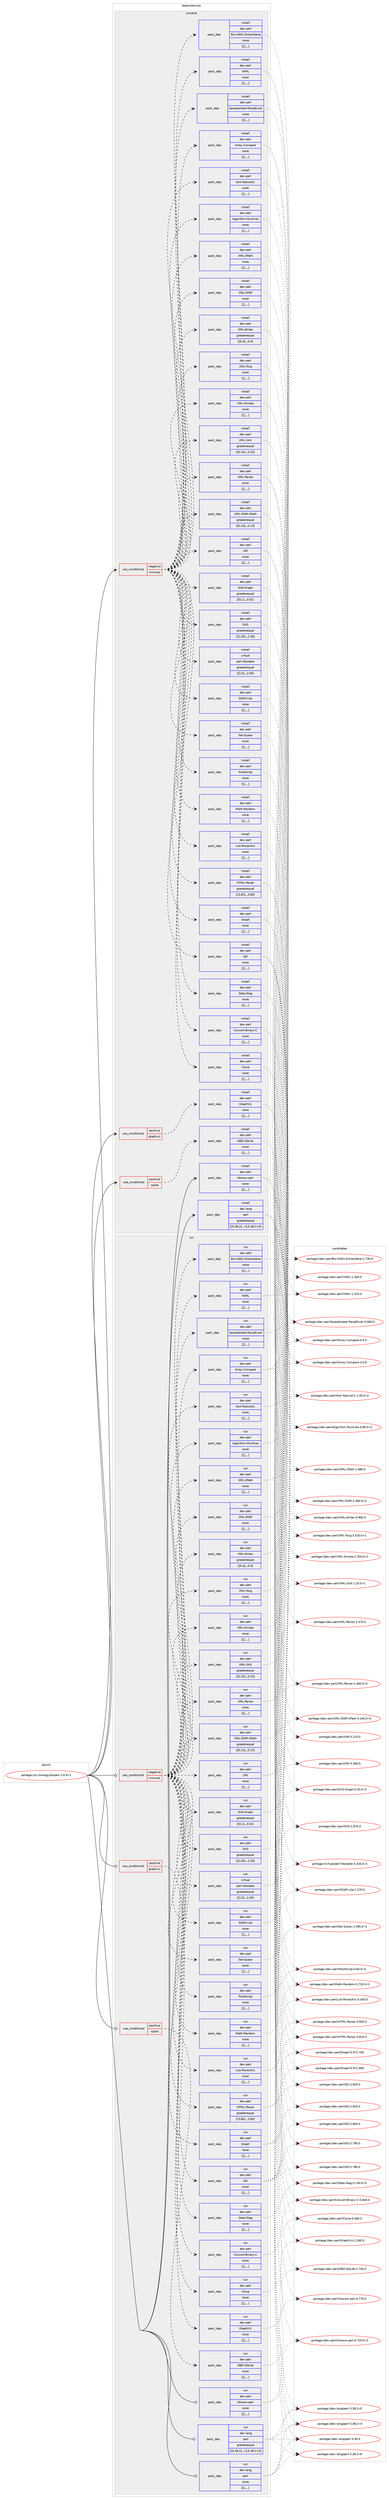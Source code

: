 digraph prolog {

# *************
# Graph options
# *************

newrank=true;
concentrate=true;
compound=true;
graph [rankdir=LR,fontname=Helvetica,fontsize=10,ranksep=1.5];#, ranksep=2.5, nodesep=0.2];
edge  [arrowhead=vee];
node  [fontname=Helvetica,fontsize=10];

# **********
# The ebuild
# **********

subgraph cluster_leftcol {
color=gray;
label=<<i>ebuild</i>>;
id [label="portage://sci-biology/bioperl-1.6.9-r1", color=red, width=4, href="../sci-biology/bioperl-1.6.9-r1.svg"];
}

# ****************
# The dependencies
# ****************

subgraph cluster_midcol {
color=gray;
label=<<i>dependencies</i>>;
subgraph cluster_compile {
fillcolor="#eeeeee";
style=filled;
label=<<i>compile</i>>;
subgraph cond107708 {
dependency408238 [label=<<TABLE BORDER="0" CELLBORDER="1" CELLSPACING="0" CELLPADDING="4"><TR><TD ROWSPAN="3" CELLPADDING="10">use_conditional</TD></TR><TR><TD>negative</TD></TR><TR><TD>minimal</TD></TR></TABLE>>, shape=none, color=red];
subgraph pack297575 {
dependency408239 [label=<<TABLE BORDER="0" CELLBORDER="1" CELLSPACING="0" CELLPADDING="4" WIDTH="220"><TR><TD ROWSPAN="6" CELLPADDING="30">pack_dep</TD></TR><TR><TD WIDTH="110">install</TD></TR><TR><TD>dev-perl</TD></TR><TR><TD>Algorithm-Munkres</TD></TR><TR><TD>none</TD></TR><TR><TD>[[],,,,]</TD></TR></TABLE>>, shape=none, color=blue];
}
dependency408238:e -> dependency408239:w [weight=20,style="dashed",arrowhead="vee"];
subgraph pack297576 {
dependency408240 [label=<<TABLE BORDER="0" CELLBORDER="1" CELLSPACING="0" CELLPADDING="4" WIDTH="220"><TR><TD ROWSPAN="6" CELLPADDING="30">pack_dep</TD></TR><TR><TD WIDTH="110">install</TD></TR><TR><TD>dev-perl</TD></TR><TR><TD>Array-Compare</TD></TR><TR><TD>none</TD></TR><TR><TD>[[],,,,]</TD></TR></TABLE>>, shape=none, color=blue];
}
dependency408238:e -> dependency408240:w [weight=20,style="dashed",arrowhead="vee"];
subgraph pack297577 {
dependency408241 [label=<<TABLE BORDER="0" CELLBORDER="1" CELLSPACING="0" CELLPADDING="4" WIDTH="220"><TR><TD ROWSPAN="6" CELLPADDING="30">pack_dep</TD></TR><TR><TD WIDTH="110">install</TD></TR><TR><TD>dev-perl</TD></TR><TR><TD>YAML</TD></TR><TR><TD>none</TD></TR><TR><TD>[[],,,,]</TD></TR></TABLE>>, shape=none, color=blue];
}
dependency408238:e -> dependency408241:w [weight=20,style="dashed",arrowhead="vee"];
subgraph pack297578 {
dependency408242 [label=<<TABLE BORDER="0" CELLBORDER="1" CELLSPACING="0" CELLPADDING="4" WIDTH="220"><TR><TD ROWSPAN="6" CELLPADDING="30">pack_dep</TD></TR><TR><TD WIDTH="110">install</TD></TR><TR><TD>dev-perl</TD></TR><TR><TD>Bio-ASN1-EntrezGene</TD></TR><TR><TD>none</TD></TR><TR><TD>[[],,,,]</TD></TR></TABLE>>, shape=none, color=blue];
}
dependency408238:e -> dependency408242:w [weight=20,style="dashed",arrowhead="vee"];
subgraph pack297579 {
dependency408243 [label=<<TABLE BORDER="0" CELLBORDER="1" CELLSPACING="0" CELLPADDING="4" WIDTH="220"><TR><TD ROWSPAN="6" CELLPADDING="30">pack_dep</TD></TR><TR><TD WIDTH="110">install</TD></TR><TR><TD>dev-perl</TD></TR><TR><TD>Clone</TD></TR><TR><TD>none</TD></TR><TR><TD>[[],,,,]</TD></TR></TABLE>>, shape=none, color=blue];
}
dependency408238:e -> dependency408243:w [weight=20,style="dashed",arrowhead="vee"];
subgraph pack297580 {
dependency408244 [label=<<TABLE BORDER="0" CELLBORDER="1" CELLSPACING="0" CELLPADDING="4" WIDTH="220"><TR><TD ROWSPAN="6" CELLPADDING="30">pack_dep</TD></TR><TR><TD WIDTH="110">install</TD></TR><TR><TD>dev-perl</TD></TR><TR><TD>Convert-Binary-C</TD></TR><TR><TD>none</TD></TR><TR><TD>[[],,,,]</TD></TR></TABLE>>, shape=none, color=blue];
}
dependency408238:e -> dependency408244:w [weight=20,style="dashed",arrowhead="vee"];
subgraph pack297581 {
dependency408245 [label=<<TABLE BORDER="0" CELLBORDER="1" CELLSPACING="0" CELLPADDING="4" WIDTH="220"><TR><TD ROWSPAN="6" CELLPADDING="30">pack_dep</TD></TR><TR><TD WIDTH="110">install</TD></TR><TR><TD>dev-perl</TD></TR><TR><TD>Data-Stag</TD></TR><TR><TD>none</TD></TR><TR><TD>[[],,,,]</TD></TR></TABLE>>, shape=none, color=blue];
}
dependency408238:e -> dependency408245:w [weight=20,style="dashed",arrowhead="vee"];
subgraph pack297582 {
dependency408246 [label=<<TABLE BORDER="0" CELLBORDER="1" CELLSPACING="0" CELLPADDING="4" WIDTH="220"><TR><TD ROWSPAN="6" CELLPADDING="30">pack_dep</TD></TR><TR><TD WIDTH="110">install</TD></TR><TR><TD>dev-perl</TD></TR><TR><TD>GD</TD></TR><TR><TD>none</TD></TR><TR><TD>[[],,,,]</TD></TR></TABLE>>, shape=none, color=blue];
}
dependency408238:e -> dependency408246:w [weight=20,style="dashed",arrowhead="vee"];
subgraph pack297583 {
dependency408247 [label=<<TABLE BORDER="0" CELLBORDER="1" CELLSPACING="0" CELLPADDING="4" WIDTH="220"><TR><TD ROWSPAN="6" CELLPADDING="30">pack_dep</TD></TR><TR><TD WIDTH="110">install</TD></TR><TR><TD>dev-perl</TD></TR><TR><TD>Graph</TD></TR><TR><TD>none</TD></TR><TR><TD>[[],,,,]</TD></TR></TABLE>>, shape=none, color=blue];
}
dependency408238:e -> dependency408247:w [weight=20,style="dashed",arrowhead="vee"];
subgraph pack297584 {
dependency408248 [label=<<TABLE BORDER="0" CELLBORDER="1" CELLSPACING="0" CELLPADDING="4" WIDTH="220"><TR><TD ROWSPAN="6" CELLPADDING="30">pack_dep</TD></TR><TR><TD WIDTH="110">install</TD></TR><TR><TD>dev-perl</TD></TR><TR><TD>HTML-Parser</TD></TR><TR><TD>greaterequal</TD></TR><TR><TD>[[3,60],,,3.60]</TD></TR></TABLE>>, shape=none, color=blue];
}
dependency408238:e -> dependency408248:w [weight=20,style="dashed",arrowhead="vee"];
subgraph pack297585 {
dependency408249 [label=<<TABLE BORDER="0" CELLBORDER="1" CELLSPACING="0" CELLPADDING="4" WIDTH="220"><TR><TD ROWSPAN="6" CELLPADDING="30">pack_dep</TD></TR><TR><TD WIDTH="110">install</TD></TR><TR><TD>dev-perl</TD></TR><TR><TD>List-MoreUtils</TD></TR><TR><TD>none</TD></TR><TR><TD>[[],,,,]</TD></TR></TABLE>>, shape=none, color=blue];
}
dependency408238:e -> dependency408249:w [weight=20,style="dashed",arrowhead="vee"];
subgraph pack297586 {
dependency408250 [label=<<TABLE BORDER="0" CELLBORDER="1" CELLSPACING="0" CELLPADDING="4" WIDTH="220"><TR><TD ROWSPAN="6" CELLPADDING="30">pack_dep</TD></TR><TR><TD WIDTH="110">install</TD></TR><TR><TD>dev-perl</TD></TR><TR><TD>Math-Random</TD></TR><TR><TD>none</TD></TR><TR><TD>[[],,,,]</TD></TR></TABLE>>, shape=none, color=blue];
}
dependency408238:e -> dependency408250:w [weight=20,style="dashed",arrowhead="vee"];
subgraph pack297587 {
dependency408251 [label=<<TABLE BORDER="0" CELLBORDER="1" CELLSPACING="0" CELLPADDING="4" WIDTH="220"><TR><TD ROWSPAN="6" CELLPADDING="30">pack_dep</TD></TR><TR><TD WIDTH="110">install</TD></TR><TR><TD>dev-perl</TD></TR><TR><TD>PostScript</TD></TR><TR><TD>none</TD></TR><TR><TD>[[],,,,]</TD></TR></TABLE>>, shape=none, color=blue];
}
dependency408238:e -> dependency408251:w [weight=20,style="dashed",arrowhead="vee"];
subgraph pack297588 {
dependency408252 [label=<<TABLE BORDER="0" CELLBORDER="1" CELLSPACING="0" CELLPADDING="4" WIDTH="220"><TR><TD ROWSPAN="6" CELLPADDING="30">pack_dep</TD></TR><TR><TD WIDTH="110">install</TD></TR><TR><TD>dev-perl</TD></TR><TR><TD>Set-Scalar</TD></TR><TR><TD>none</TD></TR><TR><TD>[[],,,,]</TD></TR></TABLE>>, shape=none, color=blue];
}
dependency408238:e -> dependency408252:w [weight=20,style="dashed",arrowhead="vee"];
subgraph pack297589 {
dependency408253 [label=<<TABLE BORDER="0" CELLBORDER="1" CELLSPACING="0" CELLPADDING="4" WIDTH="220"><TR><TD ROWSPAN="6" CELLPADDING="30">pack_dep</TD></TR><TR><TD WIDTH="110">install</TD></TR><TR><TD>dev-perl</TD></TR><TR><TD>SOAP-Lite</TD></TR><TR><TD>none</TD></TR><TR><TD>[[],,,,]</TD></TR></TABLE>>, shape=none, color=blue];
}
dependency408238:e -> dependency408253:w [weight=20,style="dashed",arrowhead="vee"];
subgraph pack297590 {
dependency408254 [label=<<TABLE BORDER="0" CELLBORDER="1" CELLSPACING="0" CELLPADDING="4" WIDTH="220"><TR><TD ROWSPAN="6" CELLPADDING="30">pack_dep</TD></TR><TR><TD WIDTH="110">install</TD></TR><TR><TD>dev-perl</TD></TR><TR><TD>Sort-Naturally</TD></TR><TR><TD>none</TD></TR><TR><TD>[[],,,,]</TD></TR></TABLE>>, shape=none, color=blue];
}
dependency408238:e -> dependency408254:w [weight=20,style="dashed",arrowhead="vee"];
subgraph pack297591 {
dependency408255 [label=<<TABLE BORDER="0" CELLBORDER="1" CELLSPACING="0" CELLPADDING="4" WIDTH="220"><TR><TD ROWSPAN="6" CELLPADDING="30">pack_dep</TD></TR><TR><TD WIDTH="110">install</TD></TR><TR><TD>dev-perl</TD></TR><TR><TD>Spreadsheet-ParseExcel</TD></TR><TR><TD>none</TD></TR><TR><TD>[[],,,,]</TD></TR></TABLE>>, shape=none, color=blue];
}
dependency408238:e -> dependency408255:w [weight=20,style="dashed",arrowhead="vee"];
subgraph pack297592 {
dependency408256 [label=<<TABLE BORDER="0" CELLBORDER="1" CELLSPACING="0" CELLPADDING="4" WIDTH="220"><TR><TD ROWSPAN="6" CELLPADDING="30">pack_dep</TD></TR><TR><TD WIDTH="110">install</TD></TR><TR><TD>virtual</TD></TR><TR><TD>perl-Storable</TD></TR><TR><TD>greaterequal</TD></TR><TR><TD>[[2,5],,,2.05]</TD></TR></TABLE>>, shape=none, color=blue];
}
dependency408238:e -> dependency408256:w [weight=20,style="dashed",arrowhead="vee"];
subgraph pack297593 {
dependency408257 [label=<<TABLE BORDER="0" CELLBORDER="1" CELLSPACING="0" CELLPADDING="4" WIDTH="220"><TR><TD ROWSPAN="6" CELLPADDING="30">pack_dep</TD></TR><TR><TD WIDTH="110">install</TD></TR><TR><TD>dev-perl</TD></TR><TR><TD>SVG</TD></TR><TR><TD>greaterequal</TD></TR><TR><TD>[[2,26],,,2.26]</TD></TR></TABLE>>, shape=none, color=blue];
}
dependency408238:e -> dependency408257:w [weight=20,style="dashed",arrowhead="vee"];
subgraph pack297594 {
dependency408258 [label=<<TABLE BORDER="0" CELLBORDER="1" CELLSPACING="0" CELLPADDING="4" WIDTH="220"><TR><TD ROWSPAN="6" CELLPADDING="30">pack_dep</TD></TR><TR><TD WIDTH="110">install</TD></TR><TR><TD>dev-perl</TD></TR><TR><TD>SVG-Graph</TD></TR><TR><TD>greaterequal</TD></TR><TR><TD>[[0,1],,,0.01]</TD></TR></TABLE>>, shape=none, color=blue];
}
dependency408238:e -> dependency408258:w [weight=20,style="dashed",arrowhead="vee"];
subgraph pack297595 {
dependency408259 [label=<<TABLE BORDER="0" CELLBORDER="1" CELLSPACING="0" CELLPADDING="4" WIDTH="220"><TR><TD ROWSPAN="6" CELLPADDING="30">pack_dep</TD></TR><TR><TD WIDTH="110">install</TD></TR><TR><TD>dev-perl</TD></TR><TR><TD>URI</TD></TR><TR><TD>none</TD></TR><TR><TD>[[],,,,]</TD></TR></TABLE>>, shape=none, color=blue];
}
dependency408238:e -> dependency408259:w [weight=20,style="dashed",arrowhead="vee"];
subgraph pack297596 {
dependency408260 [label=<<TABLE BORDER="0" CELLBORDER="1" CELLSPACING="0" CELLPADDING="4" WIDTH="220"><TR><TD ROWSPAN="6" CELLPADDING="30">pack_dep</TD></TR><TR><TD WIDTH="110">install</TD></TR><TR><TD>dev-perl</TD></TR><TR><TD>XML-DOM-XPath</TD></TR><TR><TD>greaterequal</TD></TR><TR><TD>[[0,13],,,0.13]</TD></TR></TABLE>>, shape=none, color=blue];
}
dependency408238:e -> dependency408260:w [weight=20,style="dashed",arrowhead="vee"];
subgraph pack297597 {
dependency408261 [label=<<TABLE BORDER="0" CELLBORDER="1" CELLSPACING="0" CELLPADDING="4" WIDTH="220"><TR><TD ROWSPAN="6" CELLPADDING="30">pack_dep</TD></TR><TR><TD WIDTH="110">install</TD></TR><TR><TD>dev-perl</TD></TR><TR><TD>XML-Parser</TD></TR><TR><TD>none</TD></TR><TR><TD>[[],,,,]</TD></TR></TABLE>>, shape=none, color=blue];
}
dependency408238:e -> dependency408261:w [weight=20,style="dashed",arrowhead="vee"];
subgraph pack297598 {
dependency408262 [label=<<TABLE BORDER="0" CELLBORDER="1" CELLSPACING="0" CELLPADDING="4" WIDTH="220"><TR><TD ROWSPAN="6" CELLPADDING="30">pack_dep</TD></TR><TR><TD WIDTH="110">install</TD></TR><TR><TD>dev-perl</TD></TR><TR><TD>XML-SAX</TD></TR><TR><TD>greaterequal</TD></TR><TR><TD>[[0,15],,,0.15]</TD></TR></TABLE>>, shape=none, color=blue];
}
dependency408238:e -> dependency408262:w [weight=20,style="dashed",arrowhead="vee"];
subgraph pack297599 {
dependency408263 [label=<<TABLE BORDER="0" CELLBORDER="1" CELLSPACING="0" CELLPADDING="4" WIDTH="220"><TR><TD ROWSPAN="6" CELLPADDING="30">pack_dep</TD></TR><TR><TD WIDTH="110">install</TD></TR><TR><TD>dev-perl</TD></TR><TR><TD>XML-Simple</TD></TR><TR><TD>none</TD></TR><TR><TD>[[],,,,]</TD></TR></TABLE>>, shape=none, color=blue];
}
dependency408238:e -> dependency408263:w [weight=20,style="dashed",arrowhead="vee"];
subgraph pack297600 {
dependency408264 [label=<<TABLE BORDER="0" CELLBORDER="1" CELLSPACING="0" CELLPADDING="4" WIDTH="220"><TR><TD ROWSPAN="6" CELLPADDING="30">pack_dep</TD></TR><TR><TD WIDTH="110">install</TD></TR><TR><TD>dev-perl</TD></TR><TR><TD>XML-Twig</TD></TR><TR><TD>none</TD></TR><TR><TD>[[],,,,]</TD></TR></TABLE>>, shape=none, color=blue];
}
dependency408238:e -> dependency408264:w [weight=20,style="dashed",arrowhead="vee"];
subgraph pack297601 {
dependency408265 [label=<<TABLE BORDER="0" CELLBORDER="1" CELLSPACING="0" CELLPADDING="4" WIDTH="220"><TR><TD ROWSPAN="6" CELLPADDING="30">pack_dep</TD></TR><TR><TD WIDTH="110">install</TD></TR><TR><TD>dev-perl</TD></TR><TR><TD>XML-Writer</TD></TR><TR><TD>greaterequal</TD></TR><TR><TD>[[0,4],,,0.4]</TD></TR></TABLE>>, shape=none, color=blue];
}
dependency408238:e -> dependency408265:w [weight=20,style="dashed",arrowhead="vee"];
subgraph pack297602 {
dependency408266 [label=<<TABLE BORDER="0" CELLBORDER="1" CELLSPACING="0" CELLPADDING="4" WIDTH="220"><TR><TD ROWSPAN="6" CELLPADDING="30">pack_dep</TD></TR><TR><TD WIDTH="110">install</TD></TR><TR><TD>dev-perl</TD></TR><TR><TD>XML-DOM</TD></TR><TR><TD>none</TD></TR><TR><TD>[[],,,,]</TD></TR></TABLE>>, shape=none, color=blue];
}
dependency408238:e -> dependency408266:w [weight=20,style="dashed",arrowhead="vee"];
subgraph pack297603 {
dependency408267 [label=<<TABLE BORDER="0" CELLBORDER="1" CELLSPACING="0" CELLPADDING="4" WIDTH="220"><TR><TD ROWSPAN="6" CELLPADDING="30">pack_dep</TD></TR><TR><TD WIDTH="110">install</TD></TR><TR><TD>dev-perl</TD></TR><TR><TD>XML-XPath</TD></TR><TR><TD>none</TD></TR><TR><TD>[[],,,,]</TD></TR></TABLE>>, shape=none, color=blue];
}
dependency408238:e -> dependency408267:w [weight=20,style="dashed",arrowhead="vee"];
}
id:e -> dependency408238:w [weight=20,style="solid",arrowhead="vee"];
subgraph cond107709 {
dependency408268 [label=<<TABLE BORDER="0" CELLBORDER="1" CELLSPACING="0" CELLPADDING="4"><TR><TD ROWSPAN="3" CELLPADDING="10">use_conditional</TD></TR><TR><TD>positive</TD></TR><TR><TD>graphviz</TD></TR></TABLE>>, shape=none, color=red];
subgraph pack297604 {
dependency408269 [label=<<TABLE BORDER="0" CELLBORDER="1" CELLSPACING="0" CELLPADDING="4" WIDTH="220"><TR><TD ROWSPAN="6" CELLPADDING="30">pack_dep</TD></TR><TR><TD WIDTH="110">install</TD></TR><TR><TD>dev-perl</TD></TR><TR><TD>GraphViz</TD></TR><TR><TD>none</TD></TR><TR><TD>[[],,,,]</TD></TR></TABLE>>, shape=none, color=blue];
}
dependency408268:e -> dependency408269:w [weight=20,style="dashed",arrowhead="vee"];
}
id:e -> dependency408268:w [weight=20,style="solid",arrowhead="vee"];
subgraph cond107710 {
dependency408270 [label=<<TABLE BORDER="0" CELLBORDER="1" CELLSPACING="0" CELLPADDING="4"><TR><TD ROWSPAN="3" CELLPADDING="10">use_conditional</TD></TR><TR><TD>positive</TD></TR><TR><TD>sqlite</TD></TR></TABLE>>, shape=none, color=red];
subgraph pack297605 {
dependency408271 [label=<<TABLE BORDER="0" CELLBORDER="1" CELLSPACING="0" CELLPADDING="4" WIDTH="220"><TR><TD ROWSPAN="6" CELLPADDING="30">pack_dep</TD></TR><TR><TD WIDTH="110">install</TD></TR><TR><TD>dev-perl</TD></TR><TR><TD>DBD-SQLite</TD></TR><TR><TD>none</TD></TR><TR><TD>[[],,,,]</TD></TR></TABLE>>, shape=none, color=blue];
}
dependency408270:e -> dependency408271:w [weight=20,style="dashed",arrowhead="vee"];
}
id:e -> dependency408270:w [weight=20,style="solid",arrowhead="vee"];
subgraph pack297606 {
dependency408272 [label=<<TABLE BORDER="0" CELLBORDER="1" CELLSPACING="0" CELLPADDING="4" WIDTH="220"><TR><TD ROWSPAN="6" CELLPADDING="30">pack_dep</TD></TR><TR><TD WIDTH="110">install</TD></TR><TR><TD>dev-lang</TD></TR><TR><TD>perl</TD></TR><TR><TD>greaterequal</TD></TR><TR><TD>[[5,38,2],,-r3,5.38.2-r3]</TD></TR></TABLE>>, shape=none, color=blue];
}
id:e -> dependency408272:w [weight=20,style="solid",arrowhead="vee"];
subgraph pack297607 {
dependency408273 [label=<<TABLE BORDER="0" CELLBORDER="1" CELLSPACING="0" CELLPADDING="4" WIDTH="220"><TR><TD ROWSPAN="6" CELLPADDING="30">pack_dep</TD></TR><TR><TD WIDTH="110">install</TD></TR><TR><TD>dev-perl</TD></TR><TR><TD>libwww-perl</TD></TR><TR><TD>none</TD></TR><TR><TD>[[],,,,]</TD></TR></TABLE>>, shape=none, color=blue];
}
id:e -> dependency408273:w [weight=20,style="solid",arrowhead="vee"];
}
subgraph cluster_compileandrun {
fillcolor="#eeeeee";
style=filled;
label=<<i>compile and run</i>>;
}
subgraph cluster_run {
fillcolor="#eeeeee";
style=filled;
label=<<i>run</i>>;
subgraph cond107711 {
dependency408274 [label=<<TABLE BORDER="0" CELLBORDER="1" CELLSPACING="0" CELLPADDING="4"><TR><TD ROWSPAN="3" CELLPADDING="10">use_conditional</TD></TR><TR><TD>negative</TD></TR><TR><TD>minimal</TD></TR></TABLE>>, shape=none, color=red];
subgraph pack297608 {
dependency408275 [label=<<TABLE BORDER="0" CELLBORDER="1" CELLSPACING="0" CELLPADDING="4" WIDTH="220"><TR><TD ROWSPAN="6" CELLPADDING="30">pack_dep</TD></TR><TR><TD WIDTH="110">run</TD></TR><TR><TD>dev-perl</TD></TR><TR><TD>Algorithm-Munkres</TD></TR><TR><TD>none</TD></TR><TR><TD>[[],,,,]</TD></TR></TABLE>>, shape=none, color=blue];
}
dependency408274:e -> dependency408275:w [weight=20,style="dashed",arrowhead="vee"];
subgraph pack297609 {
dependency408276 [label=<<TABLE BORDER="0" CELLBORDER="1" CELLSPACING="0" CELLPADDING="4" WIDTH="220"><TR><TD ROWSPAN="6" CELLPADDING="30">pack_dep</TD></TR><TR><TD WIDTH="110">run</TD></TR><TR><TD>dev-perl</TD></TR><TR><TD>Array-Compare</TD></TR><TR><TD>none</TD></TR><TR><TD>[[],,,,]</TD></TR></TABLE>>, shape=none, color=blue];
}
dependency408274:e -> dependency408276:w [weight=20,style="dashed",arrowhead="vee"];
subgraph pack297610 {
dependency408277 [label=<<TABLE BORDER="0" CELLBORDER="1" CELLSPACING="0" CELLPADDING="4" WIDTH="220"><TR><TD ROWSPAN="6" CELLPADDING="30">pack_dep</TD></TR><TR><TD WIDTH="110">run</TD></TR><TR><TD>dev-perl</TD></TR><TR><TD>YAML</TD></TR><TR><TD>none</TD></TR><TR><TD>[[],,,,]</TD></TR></TABLE>>, shape=none, color=blue];
}
dependency408274:e -> dependency408277:w [weight=20,style="dashed",arrowhead="vee"];
subgraph pack297611 {
dependency408278 [label=<<TABLE BORDER="0" CELLBORDER="1" CELLSPACING="0" CELLPADDING="4" WIDTH="220"><TR><TD ROWSPAN="6" CELLPADDING="30">pack_dep</TD></TR><TR><TD WIDTH="110">run</TD></TR><TR><TD>dev-perl</TD></TR><TR><TD>Bio-ASN1-EntrezGene</TD></TR><TR><TD>none</TD></TR><TR><TD>[[],,,,]</TD></TR></TABLE>>, shape=none, color=blue];
}
dependency408274:e -> dependency408278:w [weight=20,style="dashed",arrowhead="vee"];
subgraph pack297612 {
dependency408279 [label=<<TABLE BORDER="0" CELLBORDER="1" CELLSPACING="0" CELLPADDING="4" WIDTH="220"><TR><TD ROWSPAN="6" CELLPADDING="30">pack_dep</TD></TR><TR><TD WIDTH="110">run</TD></TR><TR><TD>dev-perl</TD></TR><TR><TD>Clone</TD></TR><TR><TD>none</TD></TR><TR><TD>[[],,,,]</TD></TR></TABLE>>, shape=none, color=blue];
}
dependency408274:e -> dependency408279:w [weight=20,style="dashed",arrowhead="vee"];
subgraph pack297613 {
dependency408280 [label=<<TABLE BORDER="0" CELLBORDER="1" CELLSPACING="0" CELLPADDING="4" WIDTH="220"><TR><TD ROWSPAN="6" CELLPADDING="30">pack_dep</TD></TR><TR><TD WIDTH="110">run</TD></TR><TR><TD>dev-perl</TD></TR><TR><TD>Convert-Binary-C</TD></TR><TR><TD>none</TD></TR><TR><TD>[[],,,,]</TD></TR></TABLE>>, shape=none, color=blue];
}
dependency408274:e -> dependency408280:w [weight=20,style="dashed",arrowhead="vee"];
subgraph pack297614 {
dependency408281 [label=<<TABLE BORDER="0" CELLBORDER="1" CELLSPACING="0" CELLPADDING="4" WIDTH="220"><TR><TD ROWSPAN="6" CELLPADDING="30">pack_dep</TD></TR><TR><TD WIDTH="110">run</TD></TR><TR><TD>dev-perl</TD></TR><TR><TD>Data-Stag</TD></TR><TR><TD>none</TD></TR><TR><TD>[[],,,,]</TD></TR></TABLE>>, shape=none, color=blue];
}
dependency408274:e -> dependency408281:w [weight=20,style="dashed",arrowhead="vee"];
subgraph pack297615 {
dependency408282 [label=<<TABLE BORDER="0" CELLBORDER="1" CELLSPACING="0" CELLPADDING="4" WIDTH="220"><TR><TD ROWSPAN="6" CELLPADDING="30">pack_dep</TD></TR><TR><TD WIDTH="110">run</TD></TR><TR><TD>dev-perl</TD></TR><TR><TD>GD</TD></TR><TR><TD>none</TD></TR><TR><TD>[[],,,,]</TD></TR></TABLE>>, shape=none, color=blue];
}
dependency408274:e -> dependency408282:w [weight=20,style="dashed",arrowhead="vee"];
subgraph pack297616 {
dependency408283 [label=<<TABLE BORDER="0" CELLBORDER="1" CELLSPACING="0" CELLPADDING="4" WIDTH="220"><TR><TD ROWSPAN="6" CELLPADDING="30">pack_dep</TD></TR><TR><TD WIDTH="110">run</TD></TR><TR><TD>dev-perl</TD></TR><TR><TD>Graph</TD></TR><TR><TD>none</TD></TR><TR><TD>[[],,,,]</TD></TR></TABLE>>, shape=none, color=blue];
}
dependency408274:e -> dependency408283:w [weight=20,style="dashed",arrowhead="vee"];
subgraph pack297617 {
dependency408284 [label=<<TABLE BORDER="0" CELLBORDER="1" CELLSPACING="0" CELLPADDING="4" WIDTH="220"><TR><TD ROWSPAN="6" CELLPADDING="30">pack_dep</TD></TR><TR><TD WIDTH="110">run</TD></TR><TR><TD>dev-perl</TD></TR><TR><TD>HTML-Parser</TD></TR><TR><TD>greaterequal</TD></TR><TR><TD>[[3,60],,,3.60]</TD></TR></TABLE>>, shape=none, color=blue];
}
dependency408274:e -> dependency408284:w [weight=20,style="dashed",arrowhead="vee"];
subgraph pack297618 {
dependency408285 [label=<<TABLE BORDER="0" CELLBORDER="1" CELLSPACING="0" CELLPADDING="4" WIDTH="220"><TR><TD ROWSPAN="6" CELLPADDING="30">pack_dep</TD></TR><TR><TD WIDTH="110">run</TD></TR><TR><TD>dev-perl</TD></TR><TR><TD>List-MoreUtils</TD></TR><TR><TD>none</TD></TR><TR><TD>[[],,,,]</TD></TR></TABLE>>, shape=none, color=blue];
}
dependency408274:e -> dependency408285:w [weight=20,style="dashed",arrowhead="vee"];
subgraph pack297619 {
dependency408286 [label=<<TABLE BORDER="0" CELLBORDER="1" CELLSPACING="0" CELLPADDING="4" WIDTH="220"><TR><TD ROWSPAN="6" CELLPADDING="30">pack_dep</TD></TR><TR><TD WIDTH="110">run</TD></TR><TR><TD>dev-perl</TD></TR><TR><TD>Math-Random</TD></TR><TR><TD>none</TD></TR><TR><TD>[[],,,,]</TD></TR></TABLE>>, shape=none, color=blue];
}
dependency408274:e -> dependency408286:w [weight=20,style="dashed",arrowhead="vee"];
subgraph pack297620 {
dependency408287 [label=<<TABLE BORDER="0" CELLBORDER="1" CELLSPACING="0" CELLPADDING="4" WIDTH="220"><TR><TD ROWSPAN="6" CELLPADDING="30">pack_dep</TD></TR><TR><TD WIDTH="110">run</TD></TR><TR><TD>dev-perl</TD></TR><TR><TD>PostScript</TD></TR><TR><TD>none</TD></TR><TR><TD>[[],,,,]</TD></TR></TABLE>>, shape=none, color=blue];
}
dependency408274:e -> dependency408287:w [weight=20,style="dashed",arrowhead="vee"];
subgraph pack297621 {
dependency408288 [label=<<TABLE BORDER="0" CELLBORDER="1" CELLSPACING="0" CELLPADDING="4" WIDTH="220"><TR><TD ROWSPAN="6" CELLPADDING="30">pack_dep</TD></TR><TR><TD WIDTH="110">run</TD></TR><TR><TD>dev-perl</TD></TR><TR><TD>Set-Scalar</TD></TR><TR><TD>none</TD></TR><TR><TD>[[],,,,]</TD></TR></TABLE>>, shape=none, color=blue];
}
dependency408274:e -> dependency408288:w [weight=20,style="dashed",arrowhead="vee"];
subgraph pack297622 {
dependency408289 [label=<<TABLE BORDER="0" CELLBORDER="1" CELLSPACING="0" CELLPADDING="4" WIDTH="220"><TR><TD ROWSPAN="6" CELLPADDING="30">pack_dep</TD></TR><TR><TD WIDTH="110">run</TD></TR><TR><TD>dev-perl</TD></TR><TR><TD>SOAP-Lite</TD></TR><TR><TD>none</TD></TR><TR><TD>[[],,,,]</TD></TR></TABLE>>, shape=none, color=blue];
}
dependency408274:e -> dependency408289:w [weight=20,style="dashed",arrowhead="vee"];
subgraph pack297623 {
dependency408290 [label=<<TABLE BORDER="0" CELLBORDER="1" CELLSPACING="0" CELLPADDING="4" WIDTH="220"><TR><TD ROWSPAN="6" CELLPADDING="30">pack_dep</TD></TR><TR><TD WIDTH="110">run</TD></TR><TR><TD>dev-perl</TD></TR><TR><TD>Sort-Naturally</TD></TR><TR><TD>none</TD></TR><TR><TD>[[],,,,]</TD></TR></TABLE>>, shape=none, color=blue];
}
dependency408274:e -> dependency408290:w [weight=20,style="dashed",arrowhead="vee"];
subgraph pack297624 {
dependency408291 [label=<<TABLE BORDER="0" CELLBORDER="1" CELLSPACING="0" CELLPADDING="4" WIDTH="220"><TR><TD ROWSPAN="6" CELLPADDING="30">pack_dep</TD></TR><TR><TD WIDTH="110">run</TD></TR><TR><TD>dev-perl</TD></TR><TR><TD>Spreadsheet-ParseExcel</TD></TR><TR><TD>none</TD></TR><TR><TD>[[],,,,]</TD></TR></TABLE>>, shape=none, color=blue];
}
dependency408274:e -> dependency408291:w [weight=20,style="dashed",arrowhead="vee"];
subgraph pack297625 {
dependency408292 [label=<<TABLE BORDER="0" CELLBORDER="1" CELLSPACING="0" CELLPADDING="4" WIDTH="220"><TR><TD ROWSPAN="6" CELLPADDING="30">pack_dep</TD></TR><TR><TD WIDTH="110">run</TD></TR><TR><TD>virtual</TD></TR><TR><TD>perl-Storable</TD></TR><TR><TD>greaterequal</TD></TR><TR><TD>[[2,5],,,2.05]</TD></TR></TABLE>>, shape=none, color=blue];
}
dependency408274:e -> dependency408292:w [weight=20,style="dashed",arrowhead="vee"];
subgraph pack297626 {
dependency408293 [label=<<TABLE BORDER="0" CELLBORDER="1" CELLSPACING="0" CELLPADDING="4" WIDTH="220"><TR><TD ROWSPAN="6" CELLPADDING="30">pack_dep</TD></TR><TR><TD WIDTH="110">run</TD></TR><TR><TD>dev-perl</TD></TR><TR><TD>SVG</TD></TR><TR><TD>greaterequal</TD></TR><TR><TD>[[2,26],,,2.26]</TD></TR></TABLE>>, shape=none, color=blue];
}
dependency408274:e -> dependency408293:w [weight=20,style="dashed",arrowhead="vee"];
subgraph pack297627 {
dependency408294 [label=<<TABLE BORDER="0" CELLBORDER="1" CELLSPACING="0" CELLPADDING="4" WIDTH="220"><TR><TD ROWSPAN="6" CELLPADDING="30">pack_dep</TD></TR><TR><TD WIDTH="110">run</TD></TR><TR><TD>dev-perl</TD></TR><TR><TD>SVG-Graph</TD></TR><TR><TD>greaterequal</TD></TR><TR><TD>[[0,1],,,0.01]</TD></TR></TABLE>>, shape=none, color=blue];
}
dependency408274:e -> dependency408294:w [weight=20,style="dashed",arrowhead="vee"];
subgraph pack297628 {
dependency408295 [label=<<TABLE BORDER="0" CELLBORDER="1" CELLSPACING="0" CELLPADDING="4" WIDTH="220"><TR><TD ROWSPAN="6" CELLPADDING="30">pack_dep</TD></TR><TR><TD WIDTH="110">run</TD></TR><TR><TD>dev-perl</TD></TR><TR><TD>URI</TD></TR><TR><TD>none</TD></TR><TR><TD>[[],,,,]</TD></TR></TABLE>>, shape=none, color=blue];
}
dependency408274:e -> dependency408295:w [weight=20,style="dashed",arrowhead="vee"];
subgraph pack297629 {
dependency408296 [label=<<TABLE BORDER="0" CELLBORDER="1" CELLSPACING="0" CELLPADDING="4" WIDTH="220"><TR><TD ROWSPAN="6" CELLPADDING="30">pack_dep</TD></TR><TR><TD WIDTH="110">run</TD></TR><TR><TD>dev-perl</TD></TR><TR><TD>XML-DOM-XPath</TD></TR><TR><TD>greaterequal</TD></TR><TR><TD>[[0,13],,,0.13]</TD></TR></TABLE>>, shape=none, color=blue];
}
dependency408274:e -> dependency408296:w [weight=20,style="dashed",arrowhead="vee"];
subgraph pack297630 {
dependency408297 [label=<<TABLE BORDER="0" CELLBORDER="1" CELLSPACING="0" CELLPADDING="4" WIDTH="220"><TR><TD ROWSPAN="6" CELLPADDING="30">pack_dep</TD></TR><TR><TD WIDTH="110">run</TD></TR><TR><TD>dev-perl</TD></TR><TR><TD>XML-Parser</TD></TR><TR><TD>none</TD></TR><TR><TD>[[],,,,]</TD></TR></TABLE>>, shape=none, color=blue];
}
dependency408274:e -> dependency408297:w [weight=20,style="dashed",arrowhead="vee"];
subgraph pack297631 {
dependency408298 [label=<<TABLE BORDER="0" CELLBORDER="1" CELLSPACING="0" CELLPADDING="4" WIDTH="220"><TR><TD ROWSPAN="6" CELLPADDING="30">pack_dep</TD></TR><TR><TD WIDTH="110">run</TD></TR><TR><TD>dev-perl</TD></TR><TR><TD>XML-SAX</TD></TR><TR><TD>greaterequal</TD></TR><TR><TD>[[0,15],,,0.15]</TD></TR></TABLE>>, shape=none, color=blue];
}
dependency408274:e -> dependency408298:w [weight=20,style="dashed",arrowhead="vee"];
subgraph pack297632 {
dependency408299 [label=<<TABLE BORDER="0" CELLBORDER="1" CELLSPACING="0" CELLPADDING="4" WIDTH="220"><TR><TD ROWSPAN="6" CELLPADDING="30">pack_dep</TD></TR><TR><TD WIDTH="110">run</TD></TR><TR><TD>dev-perl</TD></TR><TR><TD>XML-Simple</TD></TR><TR><TD>none</TD></TR><TR><TD>[[],,,,]</TD></TR></TABLE>>, shape=none, color=blue];
}
dependency408274:e -> dependency408299:w [weight=20,style="dashed",arrowhead="vee"];
subgraph pack297633 {
dependency408300 [label=<<TABLE BORDER="0" CELLBORDER="1" CELLSPACING="0" CELLPADDING="4" WIDTH="220"><TR><TD ROWSPAN="6" CELLPADDING="30">pack_dep</TD></TR><TR><TD WIDTH="110">run</TD></TR><TR><TD>dev-perl</TD></TR><TR><TD>XML-Twig</TD></TR><TR><TD>none</TD></TR><TR><TD>[[],,,,]</TD></TR></TABLE>>, shape=none, color=blue];
}
dependency408274:e -> dependency408300:w [weight=20,style="dashed",arrowhead="vee"];
subgraph pack297634 {
dependency408301 [label=<<TABLE BORDER="0" CELLBORDER="1" CELLSPACING="0" CELLPADDING="4" WIDTH="220"><TR><TD ROWSPAN="6" CELLPADDING="30">pack_dep</TD></TR><TR><TD WIDTH="110">run</TD></TR><TR><TD>dev-perl</TD></TR><TR><TD>XML-Writer</TD></TR><TR><TD>greaterequal</TD></TR><TR><TD>[[0,4],,,0.4]</TD></TR></TABLE>>, shape=none, color=blue];
}
dependency408274:e -> dependency408301:w [weight=20,style="dashed",arrowhead="vee"];
subgraph pack297635 {
dependency408302 [label=<<TABLE BORDER="0" CELLBORDER="1" CELLSPACING="0" CELLPADDING="4" WIDTH="220"><TR><TD ROWSPAN="6" CELLPADDING="30">pack_dep</TD></TR><TR><TD WIDTH="110">run</TD></TR><TR><TD>dev-perl</TD></TR><TR><TD>XML-DOM</TD></TR><TR><TD>none</TD></TR><TR><TD>[[],,,,]</TD></TR></TABLE>>, shape=none, color=blue];
}
dependency408274:e -> dependency408302:w [weight=20,style="dashed",arrowhead="vee"];
subgraph pack297636 {
dependency408303 [label=<<TABLE BORDER="0" CELLBORDER="1" CELLSPACING="0" CELLPADDING="4" WIDTH="220"><TR><TD ROWSPAN="6" CELLPADDING="30">pack_dep</TD></TR><TR><TD WIDTH="110">run</TD></TR><TR><TD>dev-perl</TD></TR><TR><TD>XML-XPath</TD></TR><TR><TD>none</TD></TR><TR><TD>[[],,,,]</TD></TR></TABLE>>, shape=none, color=blue];
}
dependency408274:e -> dependency408303:w [weight=20,style="dashed",arrowhead="vee"];
}
id:e -> dependency408274:w [weight=20,style="solid",arrowhead="odot"];
subgraph cond107712 {
dependency408304 [label=<<TABLE BORDER="0" CELLBORDER="1" CELLSPACING="0" CELLPADDING="4"><TR><TD ROWSPAN="3" CELLPADDING="10">use_conditional</TD></TR><TR><TD>positive</TD></TR><TR><TD>graphviz</TD></TR></TABLE>>, shape=none, color=red];
subgraph pack297637 {
dependency408305 [label=<<TABLE BORDER="0" CELLBORDER="1" CELLSPACING="0" CELLPADDING="4" WIDTH="220"><TR><TD ROWSPAN="6" CELLPADDING="30">pack_dep</TD></TR><TR><TD WIDTH="110">run</TD></TR><TR><TD>dev-perl</TD></TR><TR><TD>GraphViz</TD></TR><TR><TD>none</TD></TR><TR><TD>[[],,,,]</TD></TR></TABLE>>, shape=none, color=blue];
}
dependency408304:e -> dependency408305:w [weight=20,style="dashed",arrowhead="vee"];
}
id:e -> dependency408304:w [weight=20,style="solid",arrowhead="odot"];
subgraph cond107713 {
dependency408306 [label=<<TABLE BORDER="0" CELLBORDER="1" CELLSPACING="0" CELLPADDING="4"><TR><TD ROWSPAN="3" CELLPADDING="10">use_conditional</TD></TR><TR><TD>positive</TD></TR><TR><TD>sqlite</TD></TR></TABLE>>, shape=none, color=red];
subgraph pack297638 {
dependency408307 [label=<<TABLE BORDER="0" CELLBORDER="1" CELLSPACING="0" CELLPADDING="4" WIDTH="220"><TR><TD ROWSPAN="6" CELLPADDING="30">pack_dep</TD></TR><TR><TD WIDTH="110">run</TD></TR><TR><TD>dev-perl</TD></TR><TR><TD>DBD-SQLite</TD></TR><TR><TD>none</TD></TR><TR><TD>[[],,,,]</TD></TR></TABLE>>, shape=none, color=blue];
}
dependency408306:e -> dependency408307:w [weight=20,style="dashed",arrowhead="vee"];
}
id:e -> dependency408306:w [weight=20,style="solid",arrowhead="odot"];
subgraph pack297639 {
dependency408308 [label=<<TABLE BORDER="0" CELLBORDER="1" CELLSPACING="0" CELLPADDING="4" WIDTH="220"><TR><TD ROWSPAN="6" CELLPADDING="30">pack_dep</TD></TR><TR><TD WIDTH="110">run</TD></TR><TR><TD>dev-lang</TD></TR><TR><TD>perl</TD></TR><TR><TD>greaterequal</TD></TR><TR><TD>[[5,38,2],,-r3,5.38.2-r3]</TD></TR></TABLE>>, shape=none, color=blue];
}
id:e -> dependency408308:w [weight=20,style="solid",arrowhead="odot"];
subgraph pack297640 {
dependency408309 [label=<<TABLE BORDER="0" CELLBORDER="1" CELLSPACING="0" CELLPADDING="4" WIDTH="220"><TR><TD ROWSPAN="6" CELLPADDING="30">pack_dep</TD></TR><TR><TD WIDTH="110">run</TD></TR><TR><TD>dev-lang</TD></TR><TR><TD>perl</TD></TR><TR><TD>none</TD></TR><TR><TD>[[],,,,]</TD></TR></TABLE>>, shape=none, color=blue];
}
id:e -> dependency408309:w [weight=20,style="solid",arrowhead="odot"];
subgraph pack297641 {
dependency408310 [label=<<TABLE BORDER="0" CELLBORDER="1" CELLSPACING="0" CELLPADDING="4" WIDTH="220"><TR><TD ROWSPAN="6" CELLPADDING="30">pack_dep</TD></TR><TR><TD WIDTH="110">run</TD></TR><TR><TD>dev-perl</TD></TR><TR><TD>libwww-perl</TD></TR><TR><TD>none</TD></TR><TR><TD>[[],,,,]</TD></TR></TABLE>>, shape=none, color=blue];
}
id:e -> dependency408310:w [weight=20,style="solid",arrowhead="odot"];
}
}

# **************
# The candidates
# **************

subgraph cluster_choices {
rank=same;
color=gray;
label=<<i>candidates</i>>;

subgraph choice297575 {
color=black;
nodesep=1;
choice1001011184511210111410847651081031111141051161041094577117110107114101115454846564846484511450 [label="portage://dev-perl/Algorithm-Munkres-0.80.0-r2", color=red, width=4,href="../dev-perl/Algorithm-Munkres-0.80.0-r2.svg"];
dependency408239:e -> choice1001011184511210111410847651081031111141051161041094577117110107114101115454846564846484511450:w [style=dotted,weight="100"];
}
subgraph choice297576 {
color=black;
nodesep=1;
choice10010111845112101114108476511411497121456711110911297114101455246484648 [label="portage://dev-perl/Array-Compare-4.0.0", color=red, width=4,href="../dev-perl/Array-Compare-4.0.0.svg"];
choice10010111845112101114108476511411497121456711110911297114101455146484656 [label="portage://dev-perl/Array-Compare-3.0.8", color=red, width=4,href="../dev-perl/Array-Compare-3.0.8.svg"];
dependency408240:e -> choice10010111845112101114108476511411497121456711110911297114101455246484648:w [style=dotted,weight="100"];
dependency408240:e -> choice10010111845112101114108476511411497121456711110911297114101455146484656:w [style=dotted,weight="100"];
}
subgraph choice297577 {
color=black;
nodesep=1;
choice1001011184511210111410847896577764549465149484648 [label="portage://dev-perl/YAML-1.310.0", color=red, width=4,href="../dev-perl/YAML-1.310.0.svg"];
choice1001011184511210111410847896577764549465148484648 [label="portage://dev-perl/YAML-1.300.0", color=red, width=4,href="../dev-perl/YAML-1.300.0.svg"];
dependency408241:e -> choice1001011184511210111410847896577764549465149484648:w [style=dotted,weight="100"];
dependency408241:e -> choice1001011184511210111410847896577764549465148484648:w [style=dotted,weight="100"];
}
subgraph choice297578 {
color=black;
nodesep=1;
choice10010111845112101114108476610511145658378494569110116114101122711011101014549465551484648 [label="portage://dev-perl/Bio-ASN1-EntrezGene-1.730.0", color=red, width=4,href="../dev-perl/Bio-ASN1-EntrezGene-1.730.0.svg"];
dependency408242:e -> choice10010111845112101114108476610511145658378494569110116114101122711011101014549465551484648:w [style=dotted,weight="100"];
}
subgraph choice297579 {
color=black;
nodesep=1;
choice1001011184511210111410847671081111101014548465254484648 [label="portage://dev-perl/Clone-0.460.0", color=red, width=4,href="../dev-perl/Clone-0.460.0.svg"];
dependency408243:e -> choice1001011184511210111410847671081111101014548465254484648:w [style=dotted,weight="100"];
}
subgraph choice297580 {
color=black;
nodesep=1;
choice10010111845112101114108476711111011810111411645661051109711412145674548465652484648 [label="portage://dev-perl/Convert-Binary-C-0.840.0", color=red, width=4,href="../dev-perl/Convert-Binary-C-0.840.0.svg"];
dependency408244:e -> choice10010111845112101114108476711111011810111411645661051109711412145674548465652484648:w [style=dotted,weight="100"];
}
subgraph choice297581 {
color=black;
nodesep=1;
choice100101118451121011141084768971169745831169710345484649524846484511450 [label="portage://dev-perl/Data-Stag-0.140.0-r2", color=red, width=4,href="../dev-perl/Data-Stag-0.140.0-r2.svg"];
dependency408245:e -> choice100101118451121011141084768971169745831169710345484649524846484511450:w [style=dotted,weight="100"];
}
subgraph choice297582 {
color=black;
nodesep=1;
choice100101118451121011141084771684550465651484648 [label="portage://dev-perl/GD-2.830.0", color=red, width=4,href="../dev-perl/GD-2.830.0.svg"];
choice100101118451121011141084771684550465650484648 [label="portage://dev-perl/GD-2.820.0", color=red, width=4,href="../dev-perl/GD-2.820.0.svg"];
choice100101118451121011141084771684550465648484648 [label="portage://dev-perl/GD-2.800.0", color=red, width=4,href="../dev-perl/GD-2.800.0.svg"];
choice100101118451121011141084771684550465557484648 [label="portage://dev-perl/GD-2.790.0", color=red, width=4,href="../dev-perl/GD-2.790.0.svg"];
choice100101118451121011141084771684550465556484648 [label="portage://dev-perl/GD-2.780.0", color=red, width=4,href="../dev-perl/GD-2.780.0.svg"];
dependency408246:e -> choice100101118451121011141084771684550465651484648:w [style=dotted,weight="100"];
dependency408246:e -> choice100101118451121011141084771684550465650484648:w [style=dotted,weight="100"];
dependency408246:e -> choice100101118451121011141084771684550465648484648:w [style=dotted,weight="100"];
dependency408246:e -> choice100101118451121011141084771684550465557484648:w [style=dotted,weight="100"];
dependency408246:e -> choice100101118451121011141084771684550465556484648:w [style=dotted,weight="100"];
}
subgraph choice297583 {
color=black;
nodesep=1;
choice1001011184511210111410847711149711210445484657555046574848 [label="portage://dev-perl/Graph-0.972.900", color=red, width=4,href="../dev-perl/Graph-0.972.900.svg"];
choice1001011184511210111410847711149711210445484657555046554848 [label="portage://dev-perl/Graph-0.972.700", color=red, width=4,href="../dev-perl/Graph-0.972.700.svg"];
dependency408247:e -> choice1001011184511210111410847711149711210445484657555046574848:w [style=dotted,weight="100"];
dependency408247:e -> choice1001011184511210111410847711149711210445484657555046554848:w [style=dotted,weight="100"];
}
subgraph choice297584 {
color=black;
nodesep=1;
choice1001011184511210111410847728477764580971141151011144551465650484648 [label="portage://dev-perl/HTML-Parser-3.820.0", color=red, width=4,href="../dev-perl/HTML-Parser-3.820.0.svg"];
choice1001011184511210111410847728477764580971141151011144551465649484648 [label="portage://dev-perl/HTML-Parser-3.810.0", color=red, width=4,href="../dev-perl/HTML-Parser-3.810.0.svg"];
dependency408248:e -> choice1001011184511210111410847728477764580971141151011144551465650484648:w [style=dotted,weight="100"];
dependency408248:e -> choice1001011184511210111410847728477764580971141151011144551465649484648:w [style=dotted,weight="100"];
}
subgraph choice297585 {
color=black;
nodesep=1;
choice1001011184511210111410847761051151164577111114101851161051081154548465251484648 [label="portage://dev-perl/List-MoreUtils-0.430.0", color=red, width=4,href="../dev-perl/List-MoreUtils-0.430.0.svg"];
dependency408249:e -> choice1001011184511210111410847761051151164577111114101851161051081154548465251484648:w [style=dotted,weight="100"];
}
subgraph choice297586 {
color=black;
nodesep=1;
choice1001011184511210111410847779711610445829711010011110945484655504846484511449 [label="portage://dev-perl/Math-Random-0.720.0-r1", color=red, width=4,href="../dev-perl/Math-Random-0.720.0-r1.svg"];
dependency408250:e -> choice1001011184511210111410847779711610445829711010011110945484655504846484511449:w [style=dotted,weight="100"];
}
subgraph choice297587 {
color=black;
nodesep=1;
choice1001011184511210111410847801111151168399114105112116454846544846484511450 [label="portage://dev-perl/PostScript-0.60.0-r2", color=red, width=4,href="../dev-perl/PostScript-0.60.0-r2.svg"];
dependency408251:e -> choice1001011184511210111410847801111151168399114105112116454846544846484511450:w [style=dotted,weight="100"];
}
subgraph choice297588 {
color=black;
nodesep=1;
choice100101118451121011141084783101116458399971089711445494650574846484511449 [label="portage://dev-perl/Set-Scalar-1.290.0-r1", color=red, width=4,href="../dev-perl/Set-Scalar-1.290.0-r1.svg"];
dependency408252:e -> choice100101118451121011141084783101116458399971089711445494650574846484511449:w [style=dotted,weight="100"];
}
subgraph choice297589 {
color=black;
nodesep=1;
choice10010111845112101114108478379658045761051161014549465055484648 [label="portage://dev-perl/SOAP-Lite-1.270.0", color=red, width=4,href="../dev-perl/SOAP-Lite-1.270.0.svg"];
dependency408253:e -> choice10010111845112101114108478379658045761051161014549465055484648:w [style=dotted,weight="100"];
}
subgraph choice297590 {
color=black;
nodesep=1;
choice10010111845112101114108478311111411645789711611711497108108121454946514846484511450 [label="portage://dev-perl/Sort-Naturally-1.30.0-r2", color=red, width=4,href="../dev-perl/Sort-Naturally-1.30.0-r2.svg"];
dependency408254:e -> choice10010111845112101114108478311111411645789711611711497108108121454946514846484511450:w [style=dotted,weight="100"];
}
subgraph choice297591 {
color=black;
nodesep=1;
choice1001011184511210111410847831121141019710011510410110111645809711411510169120991011084548465454484648 [label="portage://dev-perl/Spreadsheet-ParseExcel-0.660.0", color=red, width=4,href="../dev-perl/Spreadsheet-ParseExcel-0.660.0.svg"];
dependency408255:e -> choice1001011184511210111410847831121141019710011510410110111645809711411510169120991011084548465454484648:w [style=dotted,weight="100"];
}
subgraph choice297592 {
color=black;
nodesep=1;
choice11810511411611797108471121011141084583116111114979810810145514651504846484511449 [label="portage://virtual/perl-Storable-3.320.0-r1", color=red, width=4,href="../virtual/perl-Storable-3.320.0-r1.svg"];
dependency408256:e -> choice11810511411611797108471121011141084583116111114979810810145514651504846484511449:w [style=dotted,weight="100"];
}
subgraph choice297593 {
color=black;
nodesep=1;
choice10010111845112101114108478386714550465655484648 [label="portage://dev-perl/SVG-2.870.0", color=red, width=4,href="../dev-perl/SVG-2.870.0.svg"];
dependency408257:e -> choice10010111845112101114108478386714550465655484648:w [style=dotted,weight="100"];
}
subgraph choice297594 {
color=black;
nodesep=1;
choice1001011184511210111410847838671457111497112104454846504846484511450 [label="portage://dev-perl/SVG-Graph-0.20.0-r2", color=red, width=4,href="../dev-perl/SVG-Graph-0.20.0-r2.svg"];
dependency408258:e -> choice1001011184511210111410847838671457111497112104454846504846484511450:w [style=dotted,weight="100"];
}
subgraph choice297595 {
color=black;
nodesep=1;
choice10010111845112101114108478582734553465056484648 [label="portage://dev-perl/URI-5.280.0", color=red, width=4,href="../dev-perl/URI-5.280.0.svg"];
choice10010111845112101114108478582734553465049484648 [label="portage://dev-perl/URI-5.210.0", color=red, width=4,href="../dev-perl/URI-5.210.0.svg"];
dependency408259:e -> choice10010111845112101114108478582734553465056484648:w [style=dotted,weight="100"];
dependency408259:e -> choice10010111845112101114108478582734553465049484648:w [style=dotted,weight="100"];
}
subgraph choice297596 {
color=black;
nodesep=1;
choice1001011184511210111410847887776456879774588809711610445484649524846484511451 [label="portage://dev-perl/XML-DOM-XPath-0.140.0-r3", color=red, width=4,href="../dev-perl/XML-DOM-XPath-0.140.0-r3.svg"];
dependency408260:e -> choice1001011184511210111410847887776456879774588809711610445484649524846484511451:w [style=dotted,weight="100"];
}
subgraph choice297597 {
color=black;
nodesep=1;
choice10010111845112101114108478877764580971141151011144550465255484648 [label="portage://dev-perl/XML-Parser-2.470.0", color=red, width=4,href="../dev-perl/XML-Parser-2.470.0.svg"];
choice100101118451121011141084788777645809711411510111445504652544846484511450 [label="portage://dev-perl/XML-Parser-2.460.0-r2", color=red, width=4,href="../dev-perl/XML-Parser-2.460.0-r2.svg"];
dependency408261:e -> choice10010111845112101114108478877764580971141151011144550465255484648:w [style=dotted,weight="100"];
dependency408261:e -> choice100101118451121011141084788777645809711411510111445504652544846484511450:w [style=dotted,weight="100"];
}
subgraph choice297598 {
color=black;
nodesep=1;
choice100101118451121011141084788777645836588454946504846484511449 [label="portage://dev-perl/XML-SAX-1.20.0-r1", color=red, width=4,href="../dev-perl/XML-SAX-1.20.0-r1.svg"];
dependency408262:e -> choice100101118451121011141084788777645836588454946504846484511449:w [style=dotted,weight="100"];
}
subgraph choice297599 {
color=black;
nodesep=1;
choice1001011184511210111410847887776458310510911210810145504650534846484511449 [label="portage://dev-perl/XML-Simple-2.250.0-r1", color=red, width=4,href="../dev-perl/XML-Simple-2.250.0-r1.svg"];
dependency408263:e -> choice1001011184511210111410847887776458310510911210810145504650534846484511449:w [style=dotted,weight="100"];
}
subgraph choice297600 {
color=black;
nodesep=1;
choice1001011184511210111410847887776458411910510345514653504846484511449 [label="portage://dev-perl/XML-Twig-3.520.0-r1", color=red, width=4,href="../dev-perl/XML-Twig-3.520.0-r1.svg"];
dependency408264:e -> choice1001011184511210111410847887776458411910510345514653504846484511449:w [style=dotted,weight="100"];
}
subgraph choice297601 {
color=black;
nodesep=1;
choice100101118451121011141084788777645871141051161011144548465748484648 [label="portage://dev-perl/XML-Writer-0.900.0", color=red, width=4,href="../dev-perl/XML-Writer-0.900.0.svg"];
dependency408265:e -> choice100101118451121011141084788777645871141051161011144548465748484648:w [style=dotted,weight="100"];
}
subgraph choice297602 {
color=black;
nodesep=1;
choice10010111845112101114108478877764568797745494652544846484511450 [label="portage://dev-perl/XML-DOM-1.460.0-r2", color=red, width=4,href="../dev-perl/XML-DOM-1.460.0-r2.svg"];
dependency408266:e -> choice10010111845112101114108478877764568797745494652544846484511450:w [style=dotted,weight="100"];
}
subgraph choice297603 {
color=black;
nodesep=1;
choice1001011184511210111410847887776458880971161044549465256484648 [label="portage://dev-perl/XML-XPath-1.480.0", color=red, width=4,href="../dev-perl/XML-XPath-1.480.0.svg"];
dependency408267:e -> choice1001011184511210111410847887776458880971161044549465256484648:w [style=dotted,weight="100"];
}
subgraph choice297604 {
color=black;
nodesep=1;
choice10010111845112101114108477111497112104861051224550465054484648 [label="portage://dev-perl/GraphViz-2.260.0", color=red, width=4,href="../dev-perl/GraphViz-2.260.0.svg"];
dependency408269:e -> choice10010111845112101114108477111497112104861051224550465054484648:w [style=dotted,weight="100"];
}
subgraph choice297605 {
color=black;
nodesep=1;
choice1001011184511210111410847686668458381761051161014549465552484648 [label="portage://dev-perl/DBD-SQLite-1.740.0", color=red, width=4,href="../dev-perl/DBD-SQLite-1.740.0.svg"];
dependency408271:e -> choice1001011184511210111410847686668458381761051161014549465552484648:w [style=dotted,weight="100"];
}
subgraph choice297606 {
color=black;
nodesep=1;
choice10010111845108971101034711210111410845534652484648 [label="portage://dev-lang/perl-5.40.0", color=red, width=4,href="../dev-lang/perl-5.40.0.svg"];
choice100101118451089711010347112101114108455346515646504511454 [label="portage://dev-lang/perl-5.38.2-r6", color=red, width=4,href="../dev-lang/perl-5.38.2-r6.svg"];
choice100101118451089711010347112101114108455346515646504511453 [label="portage://dev-lang/perl-5.38.2-r5", color=red, width=4,href="../dev-lang/perl-5.38.2-r5.svg"];
choice100101118451089711010347112101114108455346515646504511451 [label="portage://dev-lang/perl-5.38.2-r3", color=red, width=4,href="../dev-lang/perl-5.38.2-r3.svg"];
dependency408272:e -> choice10010111845108971101034711210111410845534652484648:w [style=dotted,weight="100"];
dependency408272:e -> choice100101118451089711010347112101114108455346515646504511454:w [style=dotted,weight="100"];
dependency408272:e -> choice100101118451089711010347112101114108455346515646504511453:w [style=dotted,weight="100"];
dependency408272:e -> choice100101118451089711010347112101114108455346515646504511451:w [style=dotted,weight="100"];
}
subgraph choice297607 {
color=black;
nodesep=1;
choice100101118451121011141084710810598119119119451121011141084554465555484648 [label="portage://dev-perl/libwww-perl-6.770.0", color=red, width=4,href="../dev-perl/libwww-perl-6.770.0.svg"];
choice1001011184511210111410847108105981191191194511210111410845544655504846484511449 [label="portage://dev-perl/libwww-perl-6.720.0-r1", color=red, width=4,href="../dev-perl/libwww-perl-6.720.0-r1.svg"];
dependency408273:e -> choice100101118451121011141084710810598119119119451121011141084554465555484648:w [style=dotted,weight="100"];
dependency408273:e -> choice1001011184511210111410847108105981191191194511210111410845544655504846484511449:w [style=dotted,weight="100"];
}
subgraph choice297608 {
color=black;
nodesep=1;
choice1001011184511210111410847651081031111141051161041094577117110107114101115454846564846484511450 [label="portage://dev-perl/Algorithm-Munkres-0.80.0-r2", color=red, width=4,href="../dev-perl/Algorithm-Munkres-0.80.0-r2.svg"];
dependency408275:e -> choice1001011184511210111410847651081031111141051161041094577117110107114101115454846564846484511450:w [style=dotted,weight="100"];
}
subgraph choice297609 {
color=black;
nodesep=1;
choice10010111845112101114108476511411497121456711110911297114101455246484648 [label="portage://dev-perl/Array-Compare-4.0.0", color=red, width=4,href="../dev-perl/Array-Compare-4.0.0.svg"];
choice10010111845112101114108476511411497121456711110911297114101455146484656 [label="portage://dev-perl/Array-Compare-3.0.8", color=red, width=4,href="../dev-perl/Array-Compare-3.0.8.svg"];
dependency408276:e -> choice10010111845112101114108476511411497121456711110911297114101455246484648:w [style=dotted,weight="100"];
dependency408276:e -> choice10010111845112101114108476511411497121456711110911297114101455146484656:w [style=dotted,weight="100"];
}
subgraph choice297610 {
color=black;
nodesep=1;
choice1001011184511210111410847896577764549465149484648 [label="portage://dev-perl/YAML-1.310.0", color=red, width=4,href="../dev-perl/YAML-1.310.0.svg"];
choice1001011184511210111410847896577764549465148484648 [label="portage://dev-perl/YAML-1.300.0", color=red, width=4,href="../dev-perl/YAML-1.300.0.svg"];
dependency408277:e -> choice1001011184511210111410847896577764549465149484648:w [style=dotted,weight="100"];
dependency408277:e -> choice1001011184511210111410847896577764549465148484648:w [style=dotted,weight="100"];
}
subgraph choice297611 {
color=black;
nodesep=1;
choice10010111845112101114108476610511145658378494569110116114101122711011101014549465551484648 [label="portage://dev-perl/Bio-ASN1-EntrezGene-1.730.0", color=red, width=4,href="../dev-perl/Bio-ASN1-EntrezGene-1.730.0.svg"];
dependency408278:e -> choice10010111845112101114108476610511145658378494569110116114101122711011101014549465551484648:w [style=dotted,weight="100"];
}
subgraph choice297612 {
color=black;
nodesep=1;
choice1001011184511210111410847671081111101014548465254484648 [label="portage://dev-perl/Clone-0.460.0", color=red, width=4,href="../dev-perl/Clone-0.460.0.svg"];
dependency408279:e -> choice1001011184511210111410847671081111101014548465254484648:w [style=dotted,weight="100"];
}
subgraph choice297613 {
color=black;
nodesep=1;
choice10010111845112101114108476711111011810111411645661051109711412145674548465652484648 [label="portage://dev-perl/Convert-Binary-C-0.840.0", color=red, width=4,href="../dev-perl/Convert-Binary-C-0.840.0.svg"];
dependency408280:e -> choice10010111845112101114108476711111011810111411645661051109711412145674548465652484648:w [style=dotted,weight="100"];
}
subgraph choice297614 {
color=black;
nodesep=1;
choice100101118451121011141084768971169745831169710345484649524846484511450 [label="portage://dev-perl/Data-Stag-0.140.0-r2", color=red, width=4,href="../dev-perl/Data-Stag-0.140.0-r2.svg"];
dependency408281:e -> choice100101118451121011141084768971169745831169710345484649524846484511450:w [style=dotted,weight="100"];
}
subgraph choice297615 {
color=black;
nodesep=1;
choice100101118451121011141084771684550465651484648 [label="portage://dev-perl/GD-2.830.0", color=red, width=4,href="../dev-perl/GD-2.830.0.svg"];
choice100101118451121011141084771684550465650484648 [label="portage://dev-perl/GD-2.820.0", color=red, width=4,href="../dev-perl/GD-2.820.0.svg"];
choice100101118451121011141084771684550465648484648 [label="portage://dev-perl/GD-2.800.0", color=red, width=4,href="../dev-perl/GD-2.800.0.svg"];
choice100101118451121011141084771684550465557484648 [label="portage://dev-perl/GD-2.790.0", color=red, width=4,href="../dev-perl/GD-2.790.0.svg"];
choice100101118451121011141084771684550465556484648 [label="portage://dev-perl/GD-2.780.0", color=red, width=4,href="../dev-perl/GD-2.780.0.svg"];
dependency408282:e -> choice100101118451121011141084771684550465651484648:w [style=dotted,weight="100"];
dependency408282:e -> choice100101118451121011141084771684550465650484648:w [style=dotted,weight="100"];
dependency408282:e -> choice100101118451121011141084771684550465648484648:w [style=dotted,weight="100"];
dependency408282:e -> choice100101118451121011141084771684550465557484648:w [style=dotted,weight="100"];
dependency408282:e -> choice100101118451121011141084771684550465556484648:w [style=dotted,weight="100"];
}
subgraph choice297616 {
color=black;
nodesep=1;
choice1001011184511210111410847711149711210445484657555046574848 [label="portage://dev-perl/Graph-0.972.900", color=red, width=4,href="../dev-perl/Graph-0.972.900.svg"];
choice1001011184511210111410847711149711210445484657555046554848 [label="portage://dev-perl/Graph-0.972.700", color=red, width=4,href="../dev-perl/Graph-0.972.700.svg"];
dependency408283:e -> choice1001011184511210111410847711149711210445484657555046574848:w [style=dotted,weight="100"];
dependency408283:e -> choice1001011184511210111410847711149711210445484657555046554848:w [style=dotted,weight="100"];
}
subgraph choice297617 {
color=black;
nodesep=1;
choice1001011184511210111410847728477764580971141151011144551465650484648 [label="portage://dev-perl/HTML-Parser-3.820.0", color=red, width=4,href="../dev-perl/HTML-Parser-3.820.0.svg"];
choice1001011184511210111410847728477764580971141151011144551465649484648 [label="portage://dev-perl/HTML-Parser-3.810.0", color=red, width=4,href="../dev-perl/HTML-Parser-3.810.0.svg"];
dependency408284:e -> choice1001011184511210111410847728477764580971141151011144551465650484648:w [style=dotted,weight="100"];
dependency408284:e -> choice1001011184511210111410847728477764580971141151011144551465649484648:w [style=dotted,weight="100"];
}
subgraph choice297618 {
color=black;
nodesep=1;
choice1001011184511210111410847761051151164577111114101851161051081154548465251484648 [label="portage://dev-perl/List-MoreUtils-0.430.0", color=red, width=4,href="../dev-perl/List-MoreUtils-0.430.0.svg"];
dependency408285:e -> choice1001011184511210111410847761051151164577111114101851161051081154548465251484648:w [style=dotted,weight="100"];
}
subgraph choice297619 {
color=black;
nodesep=1;
choice1001011184511210111410847779711610445829711010011110945484655504846484511449 [label="portage://dev-perl/Math-Random-0.720.0-r1", color=red, width=4,href="../dev-perl/Math-Random-0.720.0-r1.svg"];
dependency408286:e -> choice1001011184511210111410847779711610445829711010011110945484655504846484511449:w [style=dotted,weight="100"];
}
subgraph choice297620 {
color=black;
nodesep=1;
choice1001011184511210111410847801111151168399114105112116454846544846484511450 [label="portage://dev-perl/PostScript-0.60.0-r2", color=red, width=4,href="../dev-perl/PostScript-0.60.0-r2.svg"];
dependency408287:e -> choice1001011184511210111410847801111151168399114105112116454846544846484511450:w [style=dotted,weight="100"];
}
subgraph choice297621 {
color=black;
nodesep=1;
choice100101118451121011141084783101116458399971089711445494650574846484511449 [label="portage://dev-perl/Set-Scalar-1.290.0-r1", color=red, width=4,href="../dev-perl/Set-Scalar-1.290.0-r1.svg"];
dependency408288:e -> choice100101118451121011141084783101116458399971089711445494650574846484511449:w [style=dotted,weight="100"];
}
subgraph choice297622 {
color=black;
nodesep=1;
choice10010111845112101114108478379658045761051161014549465055484648 [label="portage://dev-perl/SOAP-Lite-1.270.0", color=red, width=4,href="../dev-perl/SOAP-Lite-1.270.0.svg"];
dependency408289:e -> choice10010111845112101114108478379658045761051161014549465055484648:w [style=dotted,weight="100"];
}
subgraph choice297623 {
color=black;
nodesep=1;
choice10010111845112101114108478311111411645789711611711497108108121454946514846484511450 [label="portage://dev-perl/Sort-Naturally-1.30.0-r2", color=red, width=4,href="../dev-perl/Sort-Naturally-1.30.0-r2.svg"];
dependency408290:e -> choice10010111845112101114108478311111411645789711611711497108108121454946514846484511450:w [style=dotted,weight="100"];
}
subgraph choice297624 {
color=black;
nodesep=1;
choice1001011184511210111410847831121141019710011510410110111645809711411510169120991011084548465454484648 [label="portage://dev-perl/Spreadsheet-ParseExcel-0.660.0", color=red, width=4,href="../dev-perl/Spreadsheet-ParseExcel-0.660.0.svg"];
dependency408291:e -> choice1001011184511210111410847831121141019710011510410110111645809711411510169120991011084548465454484648:w [style=dotted,weight="100"];
}
subgraph choice297625 {
color=black;
nodesep=1;
choice11810511411611797108471121011141084583116111114979810810145514651504846484511449 [label="portage://virtual/perl-Storable-3.320.0-r1", color=red, width=4,href="../virtual/perl-Storable-3.320.0-r1.svg"];
dependency408292:e -> choice11810511411611797108471121011141084583116111114979810810145514651504846484511449:w [style=dotted,weight="100"];
}
subgraph choice297626 {
color=black;
nodesep=1;
choice10010111845112101114108478386714550465655484648 [label="portage://dev-perl/SVG-2.870.0", color=red, width=4,href="../dev-perl/SVG-2.870.0.svg"];
dependency408293:e -> choice10010111845112101114108478386714550465655484648:w [style=dotted,weight="100"];
}
subgraph choice297627 {
color=black;
nodesep=1;
choice1001011184511210111410847838671457111497112104454846504846484511450 [label="portage://dev-perl/SVG-Graph-0.20.0-r2", color=red, width=4,href="../dev-perl/SVG-Graph-0.20.0-r2.svg"];
dependency408294:e -> choice1001011184511210111410847838671457111497112104454846504846484511450:w [style=dotted,weight="100"];
}
subgraph choice297628 {
color=black;
nodesep=1;
choice10010111845112101114108478582734553465056484648 [label="portage://dev-perl/URI-5.280.0", color=red, width=4,href="../dev-perl/URI-5.280.0.svg"];
choice10010111845112101114108478582734553465049484648 [label="portage://dev-perl/URI-5.210.0", color=red, width=4,href="../dev-perl/URI-5.210.0.svg"];
dependency408295:e -> choice10010111845112101114108478582734553465056484648:w [style=dotted,weight="100"];
dependency408295:e -> choice10010111845112101114108478582734553465049484648:w [style=dotted,weight="100"];
}
subgraph choice297629 {
color=black;
nodesep=1;
choice1001011184511210111410847887776456879774588809711610445484649524846484511451 [label="portage://dev-perl/XML-DOM-XPath-0.140.0-r3", color=red, width=4,href="../dev-perl/XML-DOM-XPath-0.140.0-r3.svg"];
dependency408296:e -> choice1001011184511210111410847887776456879774588809711610445484649524846484511451:w [style=dotted,weight="100"];
}
subgraph choice297630 {
color=black;
nodesep=1;
choice10010111845112101114108478877764580971141151011144550465255484648 [label="portage://dev-perl/XML-Parser-2.470.0", color=red, width=4,href="../dev-perl/XML-Parser-2.470.0.svg"];
choice100101118451121011141084788777645809711411510111445504652544846484511450 [label="portage://dev-perl/XML-Parser-2.460.0-r2", color=red, width=4,href="../dev-perl/XML-Parser-2.460.0-r2.svg"];
dependency408297:e -> choice10010111845112101114108478877764580971141151011144550465255484648:w [style=dotted,weight="100"];
dependency408297:e -> choice100101118451121011141084788777645809711411510111445504652544846484511450:w [style=dotted,weight="100"];
}
subgraph choice297631 {
color=black;
nodesep=1;
choice100101118451121011141084788777645836588454946504846484511449 [label="portage://dev-perl/XML-SAX-1.20.0-r1", color=red, width=4,href="../dev-perl/XML-SAX-1.20.0-r1.svg"];
dependency408298:e -> choice100101118451121011141084788777645836588454946504846484511449:w [style=dotted,weight="100"];
}
subgraph choice297632 {
color=black;
nodesep=1;
choice1001011184511210111410847887776458310510911210810145504650534846484511449 [label="portage://dev-perl/XML-Simple-2.250.0-r1", color=red, width=4,href="../dev-perl/XML-Simple-2.250.0-r1.svg"];
dependency408299:e -> choice1001011184511210111410847887776458310510911210810145504650534846484511449:w [style=dotted,weight="100"];
}
subgraph choice297633 {
color=black;
nodesep=1;
choice1001011184511210111410847887776458411910510345514653504846484511449 [label="portage://dev-perl/XML-Twig-3.520.0-r1", color=red, width=4,href="../dev-perl/XML-Twig-3.520.0-r1.svg"];
dependency408300:e -> choice1001011184511210111410847887776458411910510345514653504846484511449:w [style=dotted,weight="100"];
}
subgraph choice297634 {
color=black;
nodesep=1;
choice100101118451121011141084788777645871141051161011144548465748484648 [label="portage://dev-perl/XML-Writer-0.900.0", color=red, width=4,href="../dev-perl/XML-Writer-0.900.0.svg"];
dependency408301:e -> choice100101118451121011141084788777645871141051161011144548465748484648:w [style=dotted,weight="100"];
}
subgraph choice297635 {
color=black;
nodesep=1;
choice10010111845112101114108478877764568797745494652544846484511450 [label="portage://dev-perl/XML-DOM-1.460.0-r2", color=red, width=4,href="../dev-perl/XML-DOM-1.460.0-r2.svg"];
dependency408302:e -> choice10010111845112101114108478877764568797745494652544846484511450:w [style=dotted,weight="100"];
}
subgraph choice297636 {
color=black;
nodesep=1;
choice1001011184511210111410847887776458880971161044549465256484648 [label="portage://dev-perl/XML-XPath-1.480.0", color=red, width=4,href="../dev-perl/XML-XPath-1.480.0.svg"];
dependency408303:e -> choice1001011184511210111410847887776458880971161044549465256484648:w [style=dotted,weight="100"];
}
subgraph choice297637 {
color=black;
nodesep=1;
choice10010111845112101114108477111497112104861051224550465054484648 [label="portage://dev-perl/GraphViz-2.260.0", color=red, width=4,href="../dev-perl/GraphViz-2.260.0.svg"];
dependency408305:e -> choice10010111845112101114108477111497112104861051224550465054484648:w [style=dotted,weight="100"];
}
subgraph choice297638 {
color=black;
nodesep=1;
choice1001011184511210111410847686668458381761051161014549465552484648 [label="portage://dev-perl/DBD-SQLite-1.740.0", color=red, width=4,href="../dev-perl/DBD-SQLite-1.740.0.svg"];
dependency408307:e -> choice1001011184511210111410847686668458381761051161014549465552484648:w [style=dotted,weight="100"];
}
subgraph choice297639 {
color=black;
nodesep=1;
choice10010111845108971101034711210111410845534652484648 [label="portage://dev-lang/perl-5.40.0", color=red, width=4,href="../dev-lang/perl-5.40.0.svg"];
choice100101118451089711010347112101114108455346515646504511454 [label="portage://dev-lang/perl-5.38.2-r6", color=red, width=4,href="../dev-lang/perl-5.38.2-r6.svg"];
choice100101118451089711010347112101114108455346515646504511453 [label="portage://dev-lang/perl-5.38.2-r5", color=red, width=4,href="../dev-lang/perl-5.38.2-r5.svg"];
choice100101118451089711010347112101114108455346515646504511451 [label="portage://dev-lang/perl-5.38.2-r3", color=red, width=4,href="../dev-lang/perl-5.38.2-r3.svg"];
dependency408308:e -> choice10010111845108971101034711210111410845534652484648:w [style=dotted,weight="100"];
dependency408308:e -> choice100101118451089711010347112101114108455346515646504511454:w [style=dotted,weight="100"];
dependency408308:e -> choice100101118451089711010347112101114108455346515646504511453:w [style=dotted,weight="100"];
dependency408308:e -> choice100101118451089711010347112101114108455346515646504511451:w [style=dotted,weight="100"];
}
subgraph choice297640 {
color=black;
nodesep=1;
choice10010111845108971101034711210111410845534652484648 [label="portage://dev-lang/perl-5.40.0", color=red, width=4,href="../dev-lang/perl-5.40.0.svg"];
choice100101118451089711010347112101114108455346515646504511454 [label="portage://dev-lang/perl-5.38.2-r6", color=red, width=4,href="../dev-lang/perl-5.38.2-r6.svg"];
choice100101118451089711010347112101114108455346515646504511453 [label="portage://dev-lang/perl-5.38.2-r5", color=red, width=4,href="../dev-lang/perl-5.38.2-r5.svg"];
choice100101118451089711010347112101114108455346515646504511451 [label="portage://dev-lang/perl-5.38.2-r3", color=red, width=4,href="../dev-lang/perl-5.38.2-r3.svg"];
dependency408309:e -> choice10010111845108971101034711210111410845534652484648:w [style=dotted,weight="100"];
dependency408309:e -> choice100101118451089711010347112101114108455346515646504511454:w [style=dotted,weight="100"];
dependency408309:e -> choice100101118451089711010347112101114108455346515646504511453:w [style=dotted,weight="100"];
dependency408309:e -> choice100101118451089711010347112101114108455346515646504511451:w [style=dotted,weight="100"];
}
subgraph choice297641 {
color=black;
nodesep=1;
choice100101118451121011141084710810598119119119451121011141084554465555484648 [label="portage://dev-perl/libwww-perl-6.770.0", color=red, width=4,href="../dev-perl/libwww-perl-6.770.0.svg"];
choice1001011184511210111410847108105981191191194511210111410845544655504846484511449 [label="portage://dev-perl/libwww-perl-6.720.0-r1", color=red, width=4,href="../dev-perl/libwww-perl-6.720.0-r1.svg"];
dependency408310:e -> choice100101118451121011141084710810598119119119451121011141084554465555484648:w [style=dotted,weight="100"];
dependency408310:e -> choice1001011184511210111410847108105981191191194511210111410845544655504846484511449:w [style=dotted,weight="100"];
}
}

}
